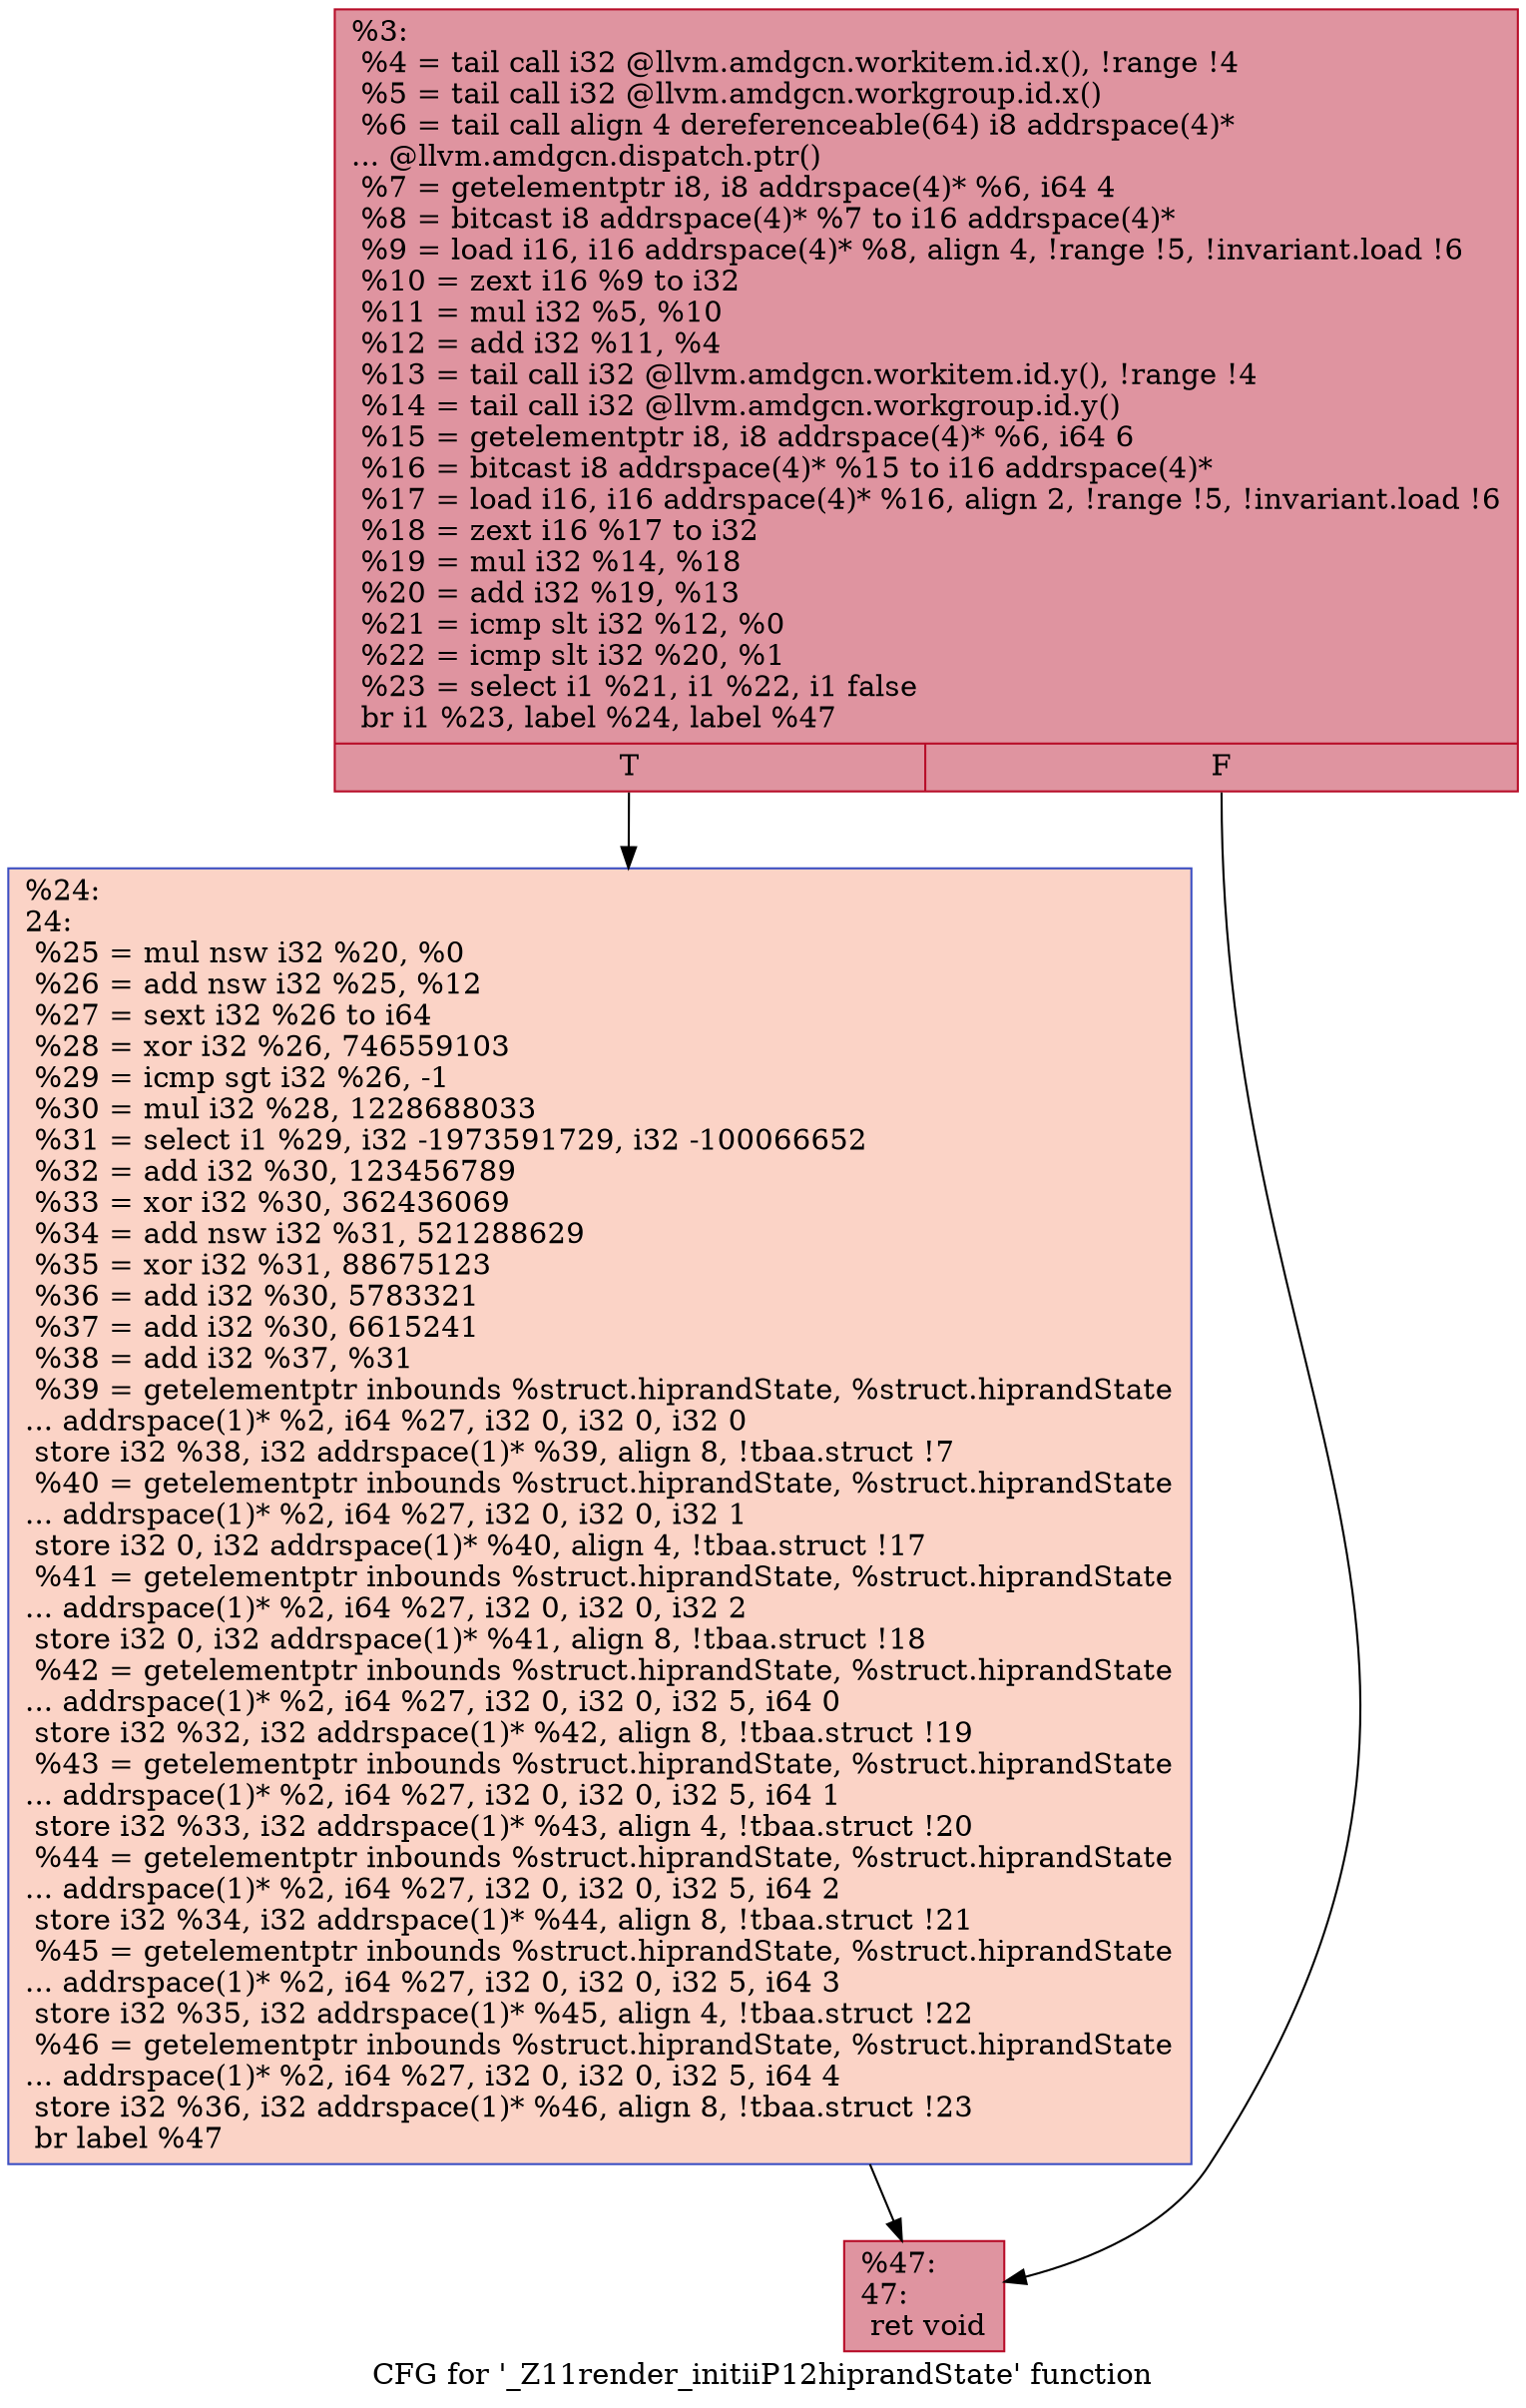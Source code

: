digraph "CFG for '_Z11render_initiiP12hiprandState' function" {
	label="CFG for '_Z11render_initiiP12hiprandState' function";

	Node0x56d8580 [shape=record,color="#b70d28ff", style=filled, fillcolor="#b70d2870",label="{%3:\l  %4 = tail call i32 @llvm.amdgcn.workitem.id.x(), !range !4\l  %5 = tail call i32 @llvm.amdgcn.workgroup.id.x()\l  %6 = tail call align 4 dereferenceable(64) i8 addrspace(4)*\l... @llvm.amdgcn.dispatch.ptr()\l  %7 = getelementptr i8, i8 addrspace(4)* %6, i64 4\l  %8 = bitcast i8 addrspace(4)* %7 to i16 addrspace(4)*\l  %9 = load i16, i16 addrspace(4)* %8, align 4, !range !5, !invariant.load !6\l  %10 = zext i16 %9 to i32\l  %11 = mul i32 %5, %10\l  %12 = add i32 %11, %4\l  %13 = tail call i32 @llvm.amdgcn.workitem.id.y(), !range !4\l  %14 = tail call i32 @llvm.amdgcn.workgroup.id.y()\l  %15 = getelementptr i8, i8 addrspace(4)* %6, i64 6\l  %16 = bitcast i8 addrspace(4)* %15 to i16 addrspace(4)*\l  %17 = load i16, i16 addrspace(4)* %16, align 2, !range !5, !invariant.load !6\l  %18 = zext i16 %17 to i32\l  %19 = mul i32 %14, %18\l  %20 = add i32 %19, %13\l  %21 = icmp slt i32 %12, %0\l  %22 = icmp slt i32 %20, %1\l  %23 = select i1 %21, i1 %22, i1 false\l  br i1 %23, label %24, label %47\l|{<s0>T|<s1>F}}"];
	Node0x56d8580:s0 -> Node0x56dbff0;
	Node0x56d8580:s1 -> Node0x56dc080;
	Node0x56dbff0 [shape=record,color="#3d50c3ff", style=filled, fillcolor="#f59c7d70",label="{%24:\l24:                                               \l  %25 = mul nsw i32 %20, %0\l  %26 = add nsw i32 %25, %12\l  %27 = sext i32 %26 to i64\l  %28 = xor i32 %26, 746559103\l  %29 = icmp sgt i32 %26, -1\l  %30 = mul i32 %28, 1228688033\l  %31 = select i1 %29, i32 -1973591729, i32 -100066652\l  %32 = add i32 %30, 123456789\l  %33 = xor i32 %30, 362436069\l  %34 = add nsw i32 %31, 521288629\l  %35 = xor i32 %31, 88675123\l  %36 = add i32 %30, 5783321\l  %37 = add i32 %30, 6615241\l  %38 = add i32 %37, %31\l  %39 = getelementptr inbounds %struct.hiprandState, %struct.hiprandState\l... addrspace(1)* %2, i64 %27, i32 0, i32 0, i32 0\l  store i32 %38, i32 addrspace(1)* %39, align 8, !tbaa.struct !7\l  %40 = getelementptr inbounds %struct.hiprandState, %struct.hiprandState\l... addrspace(1)* %2, i64 %27, i32 0, i32 0, i32 1\l  store i32 0, i32 addrspace(1)* %40, align 4, !tbaa.struct !17\l  %41 = getelementptr inbounds %struct.hiprandState, %struct.hiprandState\l... addrspace(1)* %2, i64 %27, i32 0, i32 0, i32 2\l  store i32 0, i32 addrspace(1)* %41, align 8, !tbaa.struct !18\l  %42 = getelementptr inbounds %struct.hiprandState, %struct.hiprandState\l... addrspace(1)* %2, i64 %27, i32 0, i32 0, i32 5, i64 0\l  store i32 %32, i32 addrspace(1)* %42, align 8, !tbaa.struct !19\l  %43 = getelementptr inbounds %struct.hiprandState, %struct.hiprandState\l... addrspace(1)* %2, i64 %27, i32 0, i32 0, i32 5, i64 1\l  store i32 %33, i32 addrspace(1)* %43, align 4, !tbaa.struct !20\l  %44 = getelementptr inbounds %struct.hiprandState, %struct.hiprandState\l... addrspace(1)* %2, i64 %27, i32 0, i32 0, i32 5, i64 2\l  store i32 %34, i32 addrspace(1)* %44, align 8, !tbaa.struct !21\l  %45 = getelementptr inbounds %struct.hiprandState, %struct.hiprandState\l... addrspace(1)* %2, i64 %27, i32 0, i32 0, i32 5, i64 3\l  store i32 %35, i32 addrspace(1)* %45, align 4, !tbaa.struct !22\l  %46 = getelementptr inbounds %struct.hiprandState, %struct.hiprandState\l... addrspace(1)* %2, i64 %27, i32 0, i32 0, i32 5, i64 4\l  store i32 %36, i32 addrspace(1)* %46, align 8, !tbaa.struct !23\l  br label %47\l}"];
	Node0x56dbff0 -> Node0x56dc080;
	Node0x56dc080 [shape=record,color="#b70d28ff", style=filled, fillcolor="#b70d2870",label="{%47:\l47:                                               \l  ret void\l}"];
}
